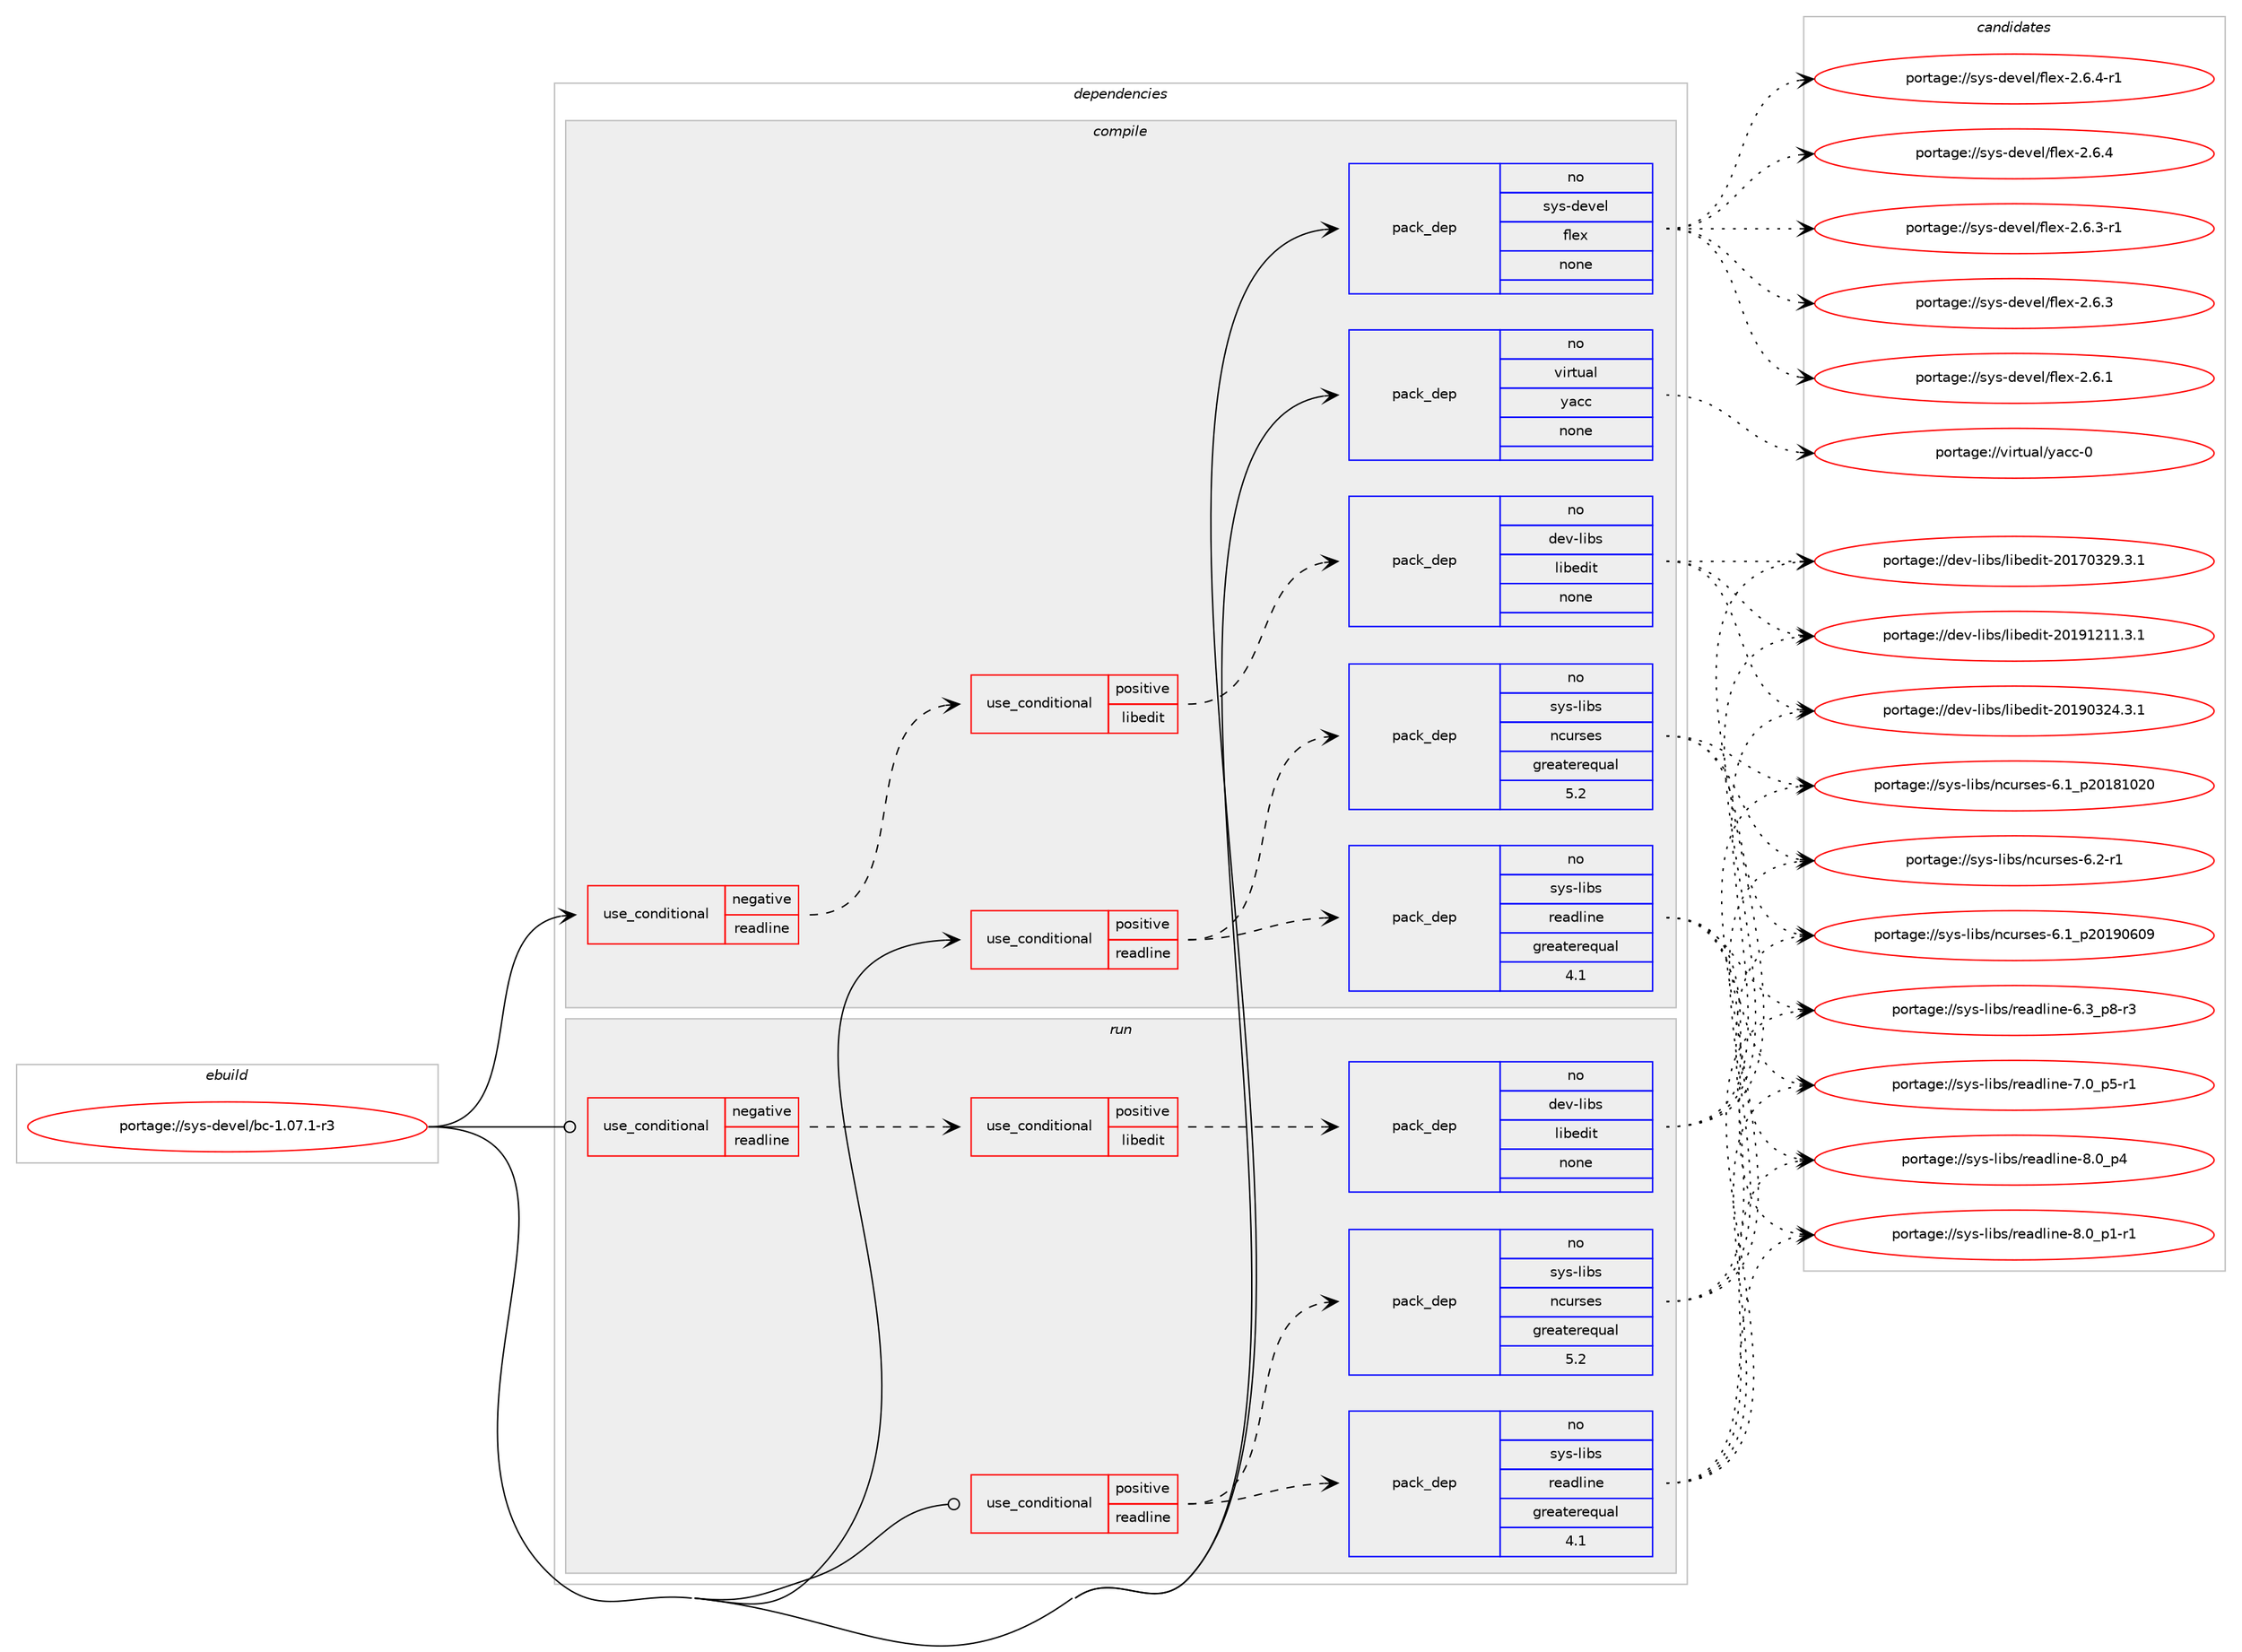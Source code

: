 digraph prolog {

# *************
# Graph options
# *************

newrank=true;
concentrate=true;
compound=true;
graph [rankdir=LR,fontname=Helvetica,fontsize=10,ranksep=1.5];#, ranksep=2.5, nodesep=0.2];
edge  [arrowhead=vee];
node  [fontname=Helvetica,fontsize=10];

# **********
# The ebuild
# **********

subgraph cluster_leftcol {
color=gray;
rank=same;
label=<<i>ebuild</i>>;
id [label="portage://sys-devel/bc-1.07.1-r3", color=red, width=4, href="../sys-devel/bc-1.07.1-r3.svg"];
}

# ****************
# The dependencies
# ****************

subgraph cluster_midcol {
color=gray;
label=<<i>dependencies</i>>;
subgraph cluster_compile {
fillcolor="#eeeeee";
style=filled;
label=<<i>compile</i>>;
subgraph cond10450 {
dependency51735 [label=<<TABLE BORDER="0" CELLBORDER="1" CELLSPACING="0" CELLPADDING="4"><TR><TD ROWSPAN="3" CELLPADDING="10">use_conditional</TD></TR><TR><TD>negative</TD></TR><TR><TD>readline</TD></TR></TABLE>>, shape=none, color=red];
subgraph cond10451 {
dependency51736 [label=<<TABLE BORDER="0" CELLBORDER="1" CELLSPACING="0" CELLPADDING="4"><TR><TD ROWSPAN="3" CELLPADDING="10">use_conditional</TD></TR><TR><TD>positive</TD></TR><TR><TD>libedit</TD></TR></TABLE>>, shape=none, color=red];
subgraph pack40163 {
dependency51737 [label=<<TABLE BORDER="0" CELLBORDER="1" CELLSPACING="0" CELLPADDING="4" WIDTH="220"><TR><TD ROWSPAN="6" CELLPADDING="30">pack_dep</TD></TR><TR><TD WIDTH="110">no</TD></TR><TR><TD>dev-libs</TD></TR><TR><TD>libedit</TD></TR><TR><TD>none</TD></TR><TR><TD></TD></TR></TABLE>>, shape=none, color=blue];
}
dependency51736:e -> dependency51737:w [weight=20,style="dashed",arrowhead="vee"];
}
dependency51735:e -> dependency51736:w [weight=20,style="dashed",arrowhead="vee"];
}
id:e -> dependency51735:w [weight=20,style="solid",arrowhead="vee"];
subgraph cond10452 {
dependency51738 [label=<<TABLE BORDER="0" CELLBORDER="1" CELLSPACING="0" CELLPADDING="4"><TR><TD ROWSPAN="3" CELLPADDING="10">use_conditional</TD></TR><TR><TD>positive</TD></TR><TR><TD>readline</TD></TR></TABLE>>, shape=none, color=red];
subgraph pack40164 {
dependency51739 [label=<<TABLE BORDER="0" CELLBORDER="1" CELLSPACING="0" CELLPADDING="4" WIDTH="220"><TR><TD ROWSPAN="6" CELLPADDING="30">pack_dep</TD></TR><TR><TD WIDTH="110">no</TD></TR><TR><TD>sys-libs</TD></TR><TR><TD>readline</TD></TR><TR><TD>greaterequal</TD></TR><TR><TD>4.1</TD></TR></TABLE>>, shape=none, color=blue];
}
dependency51738:e -> dependency51739:w [weight=20,style="dashed",arrowhead="vee"];
subgraph pack40165 {
dependency51740 [label=<<TABLE BORDER="0" CELLBORDER="1" CELLSPACING="0" CELLPADDING="4" WIDTH="220"><TR><TD ROWSPAN="6" CELLPADDING="30">pack_dep</TD></TR><TR><TD WIDTH="110">no</TD></TR><TR><TD>sys-libs</TD></TR><TR><TD>ncurses</TD></TR><TR><TD>greaterequal</TD></TR><TR><TD>5.2</TD></TR></TABLE>>, shape=none, color=blue];
}
dependency51738:e -> dependency51740:w [weight=20,style="dashed",arrowhead="vee"];
}
id:e -> dependency51738:w [weight=20,style="solid",arrowhead="vee"];
subgraph pack40166 {
dependency51741 [label=<<TABLE BORDER="0" CELLBORDER="1" CELLSPACING="0" CELLPADDING="4" WIDTH="220"><TR><TD ROWSPAN="6" CELLPADDING="30">pack_dep</TD></TR><TR><TD WIDTH="110">no</TD></TR><TR><TD>sys-devel</TD></TR><TR><TD>flex</TD></TR><TR><TD>none</TD></TR><TR><TD></TD></TR></TABLE>>, shape=none, color=blue];
}
id:e -> dependency51741:w [weight=20,style="solid",arrowhead="vee"];
subgraph pack40167 {
dependency51742 [label=<<TABLE BORDER="0" CELLBORDER="1" CELLSPACING="0" CELLPADDING="4" WIDTH="220"><TR><TD ROWSPAN="6" CELLPADDING="30">pack_dep</TD></TR><TR><TD WIDTH="110">no</TD></TR><TR><TD>virtual</TD></TR><TR><TD>yacc</TD></TR><TR><TD>none</TD></TR><TR><TD></TD></TR></TABLE>>, shape=none, color=blue];
}
id:e -> dependency51742:w [weight=20,style="solid",arrowhead="vee"];
}
subgraph cluster_compileandrun {
fillcolor="#eeeeee";
style=filled;
label=<<i>compile and run</i>>;
}
subgraph cluster_run {
fillcolor="#eeeeee";
style=filled;
label=<<i>run</i>>;
subgraph cond10453 {
dependency51743 [label=<<TABLE BORDER="0" CELLBORDER="1" CELLSPACING="0" CELLPADDING="4"><TR><TD ROWSPAN="3" CELLPADDING="10">use_conditional</TD></TR><TR><TD>negative</TD></TR><TR><TD>readline</TD></TR></TABLE>>, shape=none, color=red];
subgraph cond10454 {
dependency51744 [label=<<TABLE BORDER="0" CELLBORDER="1" CELLSPACING="0" CELLPADDING="4"><TR><TD ROWSPAN="3" CELLPADDING="10">use_conditional</TD></TR><TR><TD>positive</TD></TR><TR><TD>libedit</TD></TR></TABLE>>, shape=none, color=red];
subgraph pack40168 {
dependency51745 [label=<<TABLE BORDER="0" CELLBORDER="1" CELLSPACING="0" CELLPADDING="4" WIDTH="220"><TR><TD ROWSPAN="6" CELLPADDING="30">pack_dep</TD></TR><TR><TD WIDTH="110">no</TD></TR><TR><TD>dev-libs</TD></TR><TR><TD>libedit</TD></TR><TR><TD>none</TD></TR><TR><TD></TD></TR></TABLE>>, shape=none, color=blue];
}
dependency51744:e -> dependency51745:w [weight=20,style="dashed",arrowhead="vee"];
}
dependency51743:e -> dependency51744:w [weight=20,style="dashed",arrowhead="vee"];
}
id:e -> dependency51743:w [weight=20,style="solid",arrowhead="odot"];
subgraph cond10455 {
dependency51746 [label=<<TABLE BORDER="0" CELLBORDER="1" CELLSPACING="0" CELLPADDING="4"><TR><TD ROWSPAN="3" CELLPADDING="10">use_conditional</TD></TR><TR><TD>positive</TD></TR><TR><TD>readline</TD></TR></TABLE>>, shape=none, color=red];
subgraph pack40169 {
dependency51747 [label=<<TABLE BORDER="0" CELLBORDER="1" CELLSPACING="0" CELLPADDING="4" WIDTH="220"><TR><TD ROWSPAN="6" CELLPADDING="30">pack_dep</TD></TR><TR><TD WIDTH="110">no</TD></TR><TR><TD>sys-libs</TD></TR><TR><TD>readline</TD></TR><TR><TD>greaterequal</TD></TR><TR><TD>4.1</TD></TR></TABLE>>, shape=none, color=blue];
}
dependency51746:e -> dependency51747:w [weight=20,style="dashed",arrowhead="vee"];
subgraph pack40170 {
dependency51748 [label=<<TABLE BORDER="0" CELLBORDER="1" CELLSPACING="0" CELLPADDING="4" WIDTH="220"><TR><TD ROWSPAN="6" CELLPADDING="30">pack_dep</TD></TR><TR><TD WIDTH="110">no</TD></TR><TR><TD>sys-libs</TD></TR><TR><TD>ncurses</TD></TR><TR><TD>greaterequal</TD></TR><TR><TD>5.2</TD></TR></TABLE>>, shape=none, color=blue];
}
dependency51746:e -> dependency51748:w [weight=20,style="dashed",arrowhead="vee"];
}
id:e -> dependency51746:w [weight=20,style="solid",arrowhead="odot"];
}
}

# **************
# The candidates
# **************

subgraph cluster_choices {
rank=same;
color=gray;
label=<<i>candidates</i>>;

subgraph choice40163 {
color=black;
nodesep=1;
choice1001011184510810598115471081059810110010511645504849574950494946514649 [label="portage://dev-libs/libedit-20191211.3.1", color=red, width=4,href="../dev-libs/libedit-20191211.3.1.svg"];
choice1001011184510810598115471081059810110010511645504849574851505246514649 [label="portage://dev-libs/libedit-20190324.3.1", color=red, width=4,href="../dev-libs/libedit-20190324.3.1.svg"];
choice1001011184510810598115471081059810110010511645504849554851505746514649 [label="portage://dev-libs/libedit-20170329.3.1", color=red, width=4,href="../dev-libs/libedit-20170329.3.1.svg"];
dependency51737:e -> choice1001011184510810598115471081059810110010511645504849574950494946514649:w [style=dotted,weight="100"];
dependency51737:e -> choice1001011184510810598115471081059810110010511645504849574851505246514649:w [style=dotted,weight="100"];
dependency51737:e -> choice1001011184510810598115471081059810110010511645504849554851505746514649:w [style=dotted,weight="100"];
}
subgraph choice40164 {
color=black;
nodesep=1;
choice11512111545108105981154711410197100108105110101455646489511252 [label="portage://sys-libs/readline-8.0_p4", color=red, width=4,href="../sys-libs/readline-8.0_p4.svg"];
choice115121115451081059811547114101971001081051101014556464895112494511449 [label="portage://sys-libs/readline-8.0_p1-r1", color=red, width=4,href="../sys-libs/readline-8.0_p1-r1.svg"];
choice115121115451081059811547114101971001081051101014555464895112534511449 [label="portage://sys-libs/readline-7.0_p5-r1", color=red, width=4,href="../sys-libs/readline-7.0_p5-r1.svg"];
choice115121115451081059811547114101971001081051101014554465195112564511451 [label="portage://sys-libs/readline-6.3_p8-r3", color=red, width=4,href="../sys-libs/readline-6.3_p8-r3.svg"];
dependency51739:e -> choice11512111545108105981154711410197100108105110101455646489511252:w [style=dotted,weight="100"];
dependency51739:e -> choice115121115451081059811547114101971001081051101014556464895112494511449:w [style=dotted,weight="100"];
dependency51739:e -> choice115121115451081059811547114101971001081051101014555464895112534511449:w [style=dotted,weight="100"];
dependency51739:e -> choice115121115451081059811547114101971001081051101014554465195112564511451:w [style=dotted,weight="100"];
}
subgraph choice40165 {
color=black;
nodesep=1;
choice11512111545108105981154711099117114115101115455446504511449 [label="portage://sys-libs/ncurses-6.2-r1", color=red, width=4,href="../sys-libs/ncurses-6.2-r1.svg"];
choice1151211154510810598115471109911711411510111545544649951125048495748544857 [label="portage://sys-libs/ncurses-6.1_p20190609", color=red, width=4,href="../sys-libs/ncurses-6.1_p20190609.svg"];
choice1151211154510810598115471109911711411510111545544649951125048495649485048 [label="portage://sys-libs/ncurses-6.1_p20181020", color=red, width=4,href="../sys-libs/ncurses-6.1_p20181020.svg"];
dependency51740:e -> choice11512111545108105981154711099117114115101115455446504511449:w [style=dotted,weight="100"];
dependency51740:e -> choice1151211154510810598115471109911711411510111545544649951125048495748544857:w [style=dotted,weight="100"];
dependency51740:e -> choice1151211154510810598115471109911711411510111545544649951125048495649485048:w [style=dotted,weight="100"];
}
subgraph choice40166 {
color=black;
nodesep=1;
choice11512111545100101118101108471021081011204550465446524511449 [label="portage://sys-devel/flex-2.6.4-r1", color=red, width=4,href="../sys-devel/flex-2.6.4-r1.svg"];
choice1151211154510010111810110847102108101120455046544652 [label="portage://sys-devel/flex-2.6.4", color=red, width=4,href="../sys-devel/flex-2.6.4.svg"];
choice11512111545100101118101108471021081011204550465446514511449 [label="portage://sys-devel/flex-2.6.3-r1", color=red, width=4,href="../sys-devel/flex-2.6.3-r1.svg"];
choice1151211154510010111810110847102108101120455046544651 [label="portage://sys-devel/flex-2.6.3", color=red, width=4,href="../sys-devel/flex-2.6.3.svg"];
choice1151211154510010111810110847102108101120455046544649 [label="portage://sys-devel/flex-2.6.1", color=red, width=4,href="../sys-devel/flex-2.6.1.svg"];
dependency51741:e -> choice11512111545100101118101108471021081011204550465446524511449:w [style=dotted,weight="100"];
dependency51741:e -> choice1151211154510010111810110847102108101120455046544652:w [style=dotted,weight="100"];
dependency51741:e -> choice11512111545100101118101108471021081011204550465446514511449:w [style=dotted,weight="100"];
dependency51741:e -> choice1151211154510010111810110847102108101120455046544651:w [style=dotted,weight="100"];
dependency51741:e -> choice1151211154510010111810110847102108101120455046544649:w [style=dotted,weight="100"];
}
subgraph choice40167 {
color=black;
nodesep=1;
choice11810511411611797108471219799994548 [label="portage://virtual/yacc-0", color=red, width=4,href="../virtual/yacc-0.svg"];
dependency51742:e -> choice11810511411611797108471219799994548:w [style=dotted,weight="100"];
}
subgraph choice40168 {
color=black;
nodesep=1;
choice1001011184510810598115471081059810110010511645504849574950494946514649 [label="portage://dev-libs/libedit-20191211.3.1", color=red, width=4,href="../dev-libs/libedit-20191211.3.1.svg"];
choice1001011184510810598115471081059810110010511645504849574851505246514649 [label="portage://dev-libs/libedit-20190324.3.1", color=red, width=4,href="../dev-libs/libedit-20190324.3.1.svg"];
choice1001011184510810598115471081059810110010511645504849554851505746514649 [label="portage://dev-libs/libedit-20170329.3.1", color=red, width=4,href="../dev-libs/libedit-20170329.3.1.svg"];
dependency51745:e -> choice1001011184510810598115471081059810110010511645504849574950494946514649:w [style=dotted,weight="100"];
dependency51745:e -> choice1001011184510810598115471081059810110010511645504849574851505246514649:w [style=dotted,weight="100"];
dependency51745:e -> choice1001011184510810598115471081059810110010511645504849554851505746514649:w [style=dotted,weight="100"];
}
subgraph choice40169 {
color=black;
nodesep=1;
choice11512111545108105981154711410197100108105110101455646489511252 [label="portage://sys-libs/readline-8.0_p4", color=red, width=4,href="../sys-libs/readline-8.0_p4.svg"];
choice115121115451081059811547114101971001081051101014556464895112494511449 [label="portage://sys-libs/readline-8.0_p1-r1", color=red, width=4,href="../sys-libs/readline-8.0_p1-r1.svg"];
choice115121115451081059811547114101971001081051101014555464895112534511449 [label="portage://sys-libs/readline-7.0_p5-r1", color=red, width=4,href="../sys-libs/readline-7.0_p5-r1.svg"];
choice115121115451081059811547114101971001081051101014554465195112564511451 [label="portage://sys-libs/readline-6.3_p8-r3", color=red, width=4,href="../sys-libs/readline-6.3_p8-r3.svg"];
dependency51747:e -> choice11512111545108105981154711410197100108105110101455646489511252:w [style=dotted,weight="100"];
dependency51747:e -> choice115121115451081059811547114101971001081051101014556464895112494511449:w [style=dotted,weight="100"];
dependency51747:e -> choice115121115451081059811547114101971001081051101014555464895112534511449:w [style=dotted,weight="100"];
dependency51747:e -> choice115121115451081059811547114101971001081051101014554465195112564511451:w [style=dotted,weight="100"];
}
subgraph choice40170 {
color=black;
nodesep=1;
choice11512111545108105981154711099117114115101115455446504511449 [label="portage://sys-libs/ncurses-6.2-r1", color=red, width=4,href="../sys-libs/ncurses-6.2-r1.svg"];
choice1151211154510810598115471109911711411510111545544649951125048495748544857 [label="portage://sys-libs/ncurses-6.1_p20190609", color=red, width=4,href="../sys-libs/ncurses-6.1_p20190609.svg"];
choice1151211154510810598115471109911711411510111545544649951125048495649485048 [label="portage://sys-libs/ncurses-6.1_p20181020", color=red, width=4,href="../sys-libs/ncurses-6.1_p20181020.svg"];
dependency51748:e -> choice11512111545108105981154711099117114115101115455446504511449:w [style=dotted,weight="100"];
dependency51748:e -> choice1151211154510810598115471109911711411510111545544649951125048495748544857:w [style=dotted,weight="100"];
dependency51748:e -> choice1151211154510810598115471109911711411510111545544649951125048495649485048:w [style=dotted,weight="100"];
}
}

}
